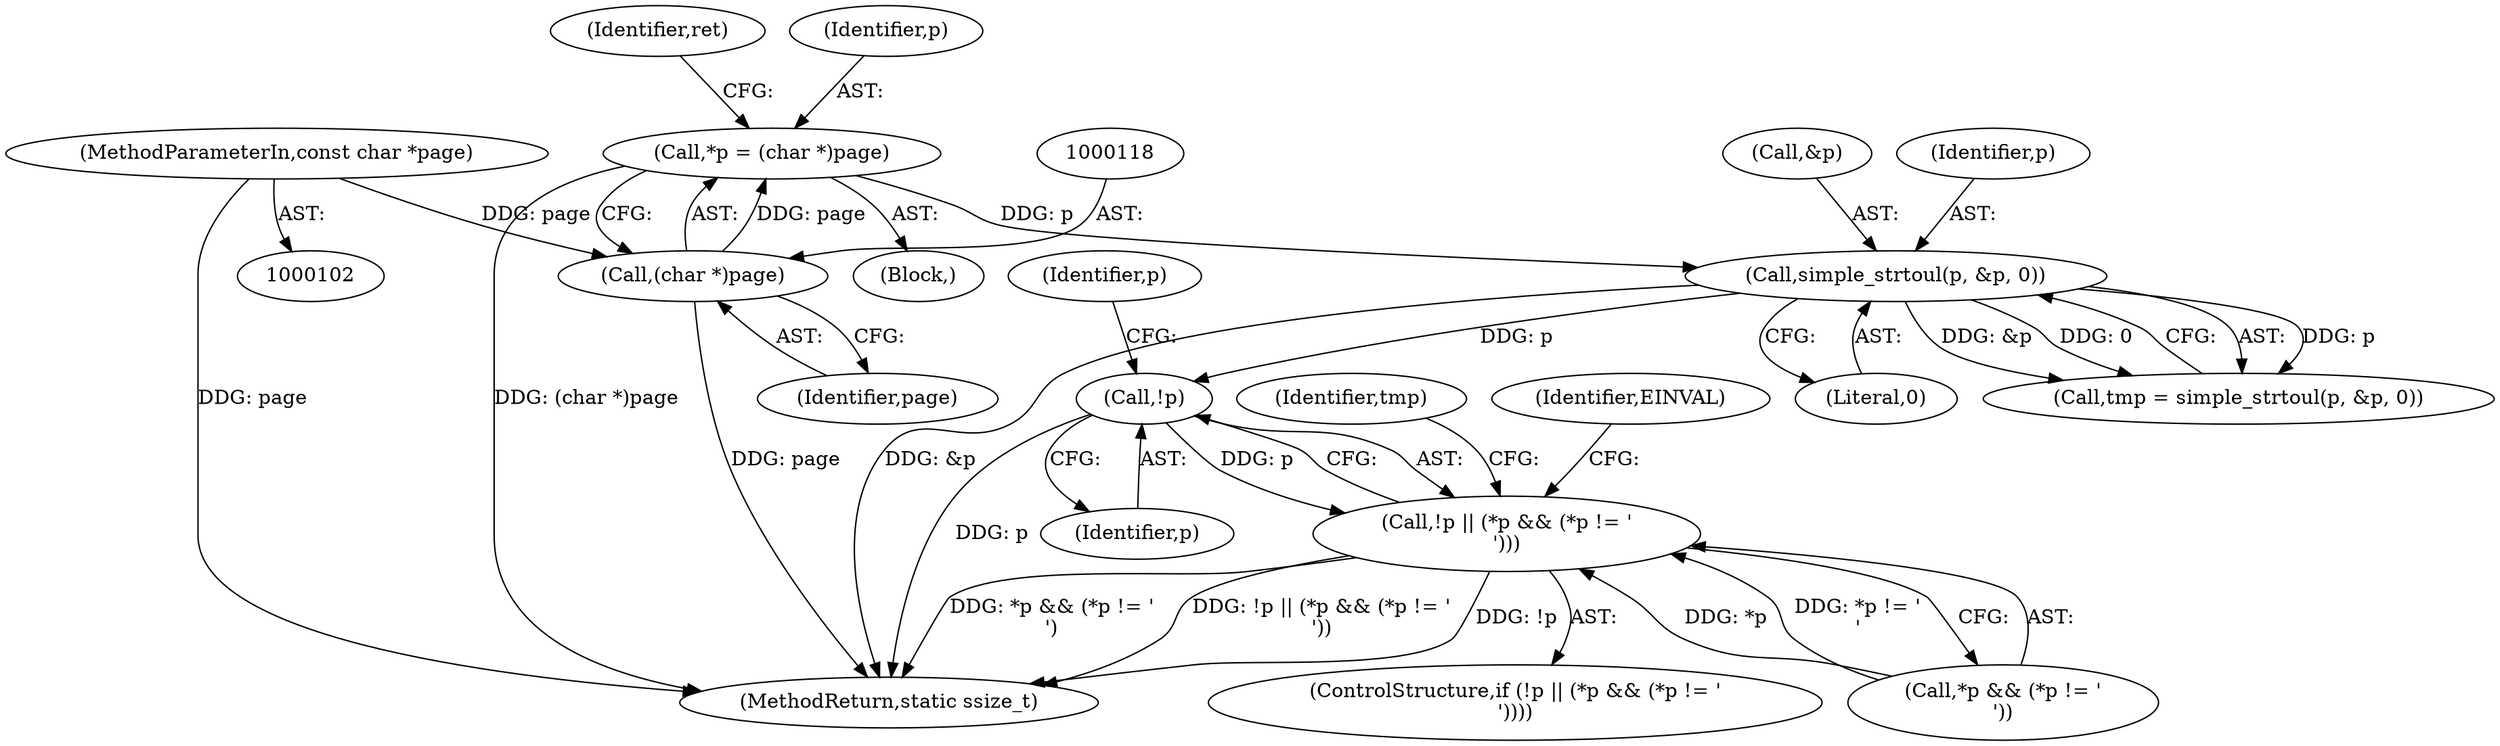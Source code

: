 digraph "0_linux_853bc26a7ea39e354b9f8889ae7ad1492ffa28d2_1@pointer" {
"1000133" [label="(Call,!p)"];
"1000126" [label="(Call,simple_strtoul(p, &p, 0))"];
"1000115" [label="(Call,*p = (char *)page)"];
"1000117" [label="(Call,(char *)page)"];
"1000104" [label="(MethodParameterIn,const char *page)"];
"1000132" [label="(Call,!p || (*p && (*p != '\n')))"];
"1000242" [label="(MethodReturn,static ssize_t)"];
"1000126" [label="(Call,simple_strtoul(p, &p, 0))"];
"1000128" [label="(Call,&p)"];
"1000122" [label="(Identifier,ret)"];
"1000130" [label="(Literal,0)"];
"1000137" [label="(Identifier,p)"];
"1000104" [label="(MethodParameterIn,const char *page)"];
"1000117" [label="(Call,(char *)page)"];
"1000119" [label="(Identifier,page)"];
"1000135" [label="(Call,*p && (*p != '\n'))"];
"1000147" [label="(Identifier,tmp)"];
"1000124" [label="(Call,tmp = simple_strtoul(p, &p, 0))"];
"1000133" [label="(Call,!p)"];
"1000131" [label="(ControlStructure,if (!p || (*p && (*p != '\n'))))"];
"1000127" [label="(Identifier,p)"];
"1000106" [label="(Block,)"];
"1000116" [label="(Identifier,p)"];
"1000115" [label="(Call,*p = (char *)page)"];
"1000134" [label="(Identifier,p)"];
"1000132" [label="(Call,!p || (*p && (*p != '\n')))"];
"1000144" [label="(Identifier,EINVAL)"];
"1000133" -> "1000132"  [label="AST: "];
"1000133" -> "1000134"  [label="CFG: "];
"1000134" -> "1000133"  [label="AST: "];
"1000137" -> "1000133"  [label="CFG: "];
"1000132" -> "1000133"  [label="CFG: "];
"1000133" -> "1000242"  [label="DDG: p"];
"1000133" -> "1000132"  [label="DDG: p"];
"1000126" -> "1000133"  [label="DDG: p"];
"1000126" -> "1000124"  [label="AST: "];
"1000126" -> "1000130"  [label="CFG: "];
"1000127" -> "1000126"  [label="AST: "];
"1000128" -> "1000126"  [label="AST: "];
"1000130" -> "1000126"  [label="AST: "];
"1000124" -> "1000126"  [label="CFG: "];
"1000126" -> "1000242"  [label="DDG: &p"];
"1000126" -> "1000124"  [label="DDG: p"];
"1000126" -> "1000124"  [label="DDG: &p"];
"1000126" -> "1000124"  [label="DDG: 0"];
"1000115" -> "1000126"  [label="DDG: p"];
"1000115" -> "1000106"  [label="AST: "];
"1000115" -> "1000117"  [label="CFG: "];
"1000116" -> "1000115"  [label="AST: "];
"1000117" -> "1000115"  [label="AST: "];
"1000122" -> "1000115"  [label="CFG: "];
"1000115" -> "1000242"  [label="DDG: (char *)page"];
"1000117" -> "1000115"  [label="DDG: page"];
"1000117" -> "1000119"  [label="CFG: "];
"1000118" -> "1000117"  [label="AST: "];
"1000119" -> "1000117"  [label="AST: "];
"1000117" -> "1000242"  [label="DDG: page"];
"1000104" -> "1000117"  [label="DDG: page"];
"1000104" -> "1000102"  [label="AST: "];
"1000104" -> "1000242"  [label="DDG: page"];
"1000132" -> "1000131"  [label="AST: "];
"1000132" -> "1000135"  [label="CFG: "];
"1000135" -> "1000132"  [label="AST: "];
"1000144" -> "1000132"  [label="CFG: "];
"1000147" -> "1000132"  [label="CFG: "];
"1000132" -> "1000242"  [label="DDG: !p || (*p && (*p != '\n'))"];
"1000132" -> "1000242"  [label="DDG: !p"];
"1000132" -> "1000242"  [label="DDG: *p && (*p != '\n')"];
"1000135" -> "1000132"  [label="DDG: *p"];
"1000135" -> "1000132"  [label="DDG: *p != '\n'"];
}
